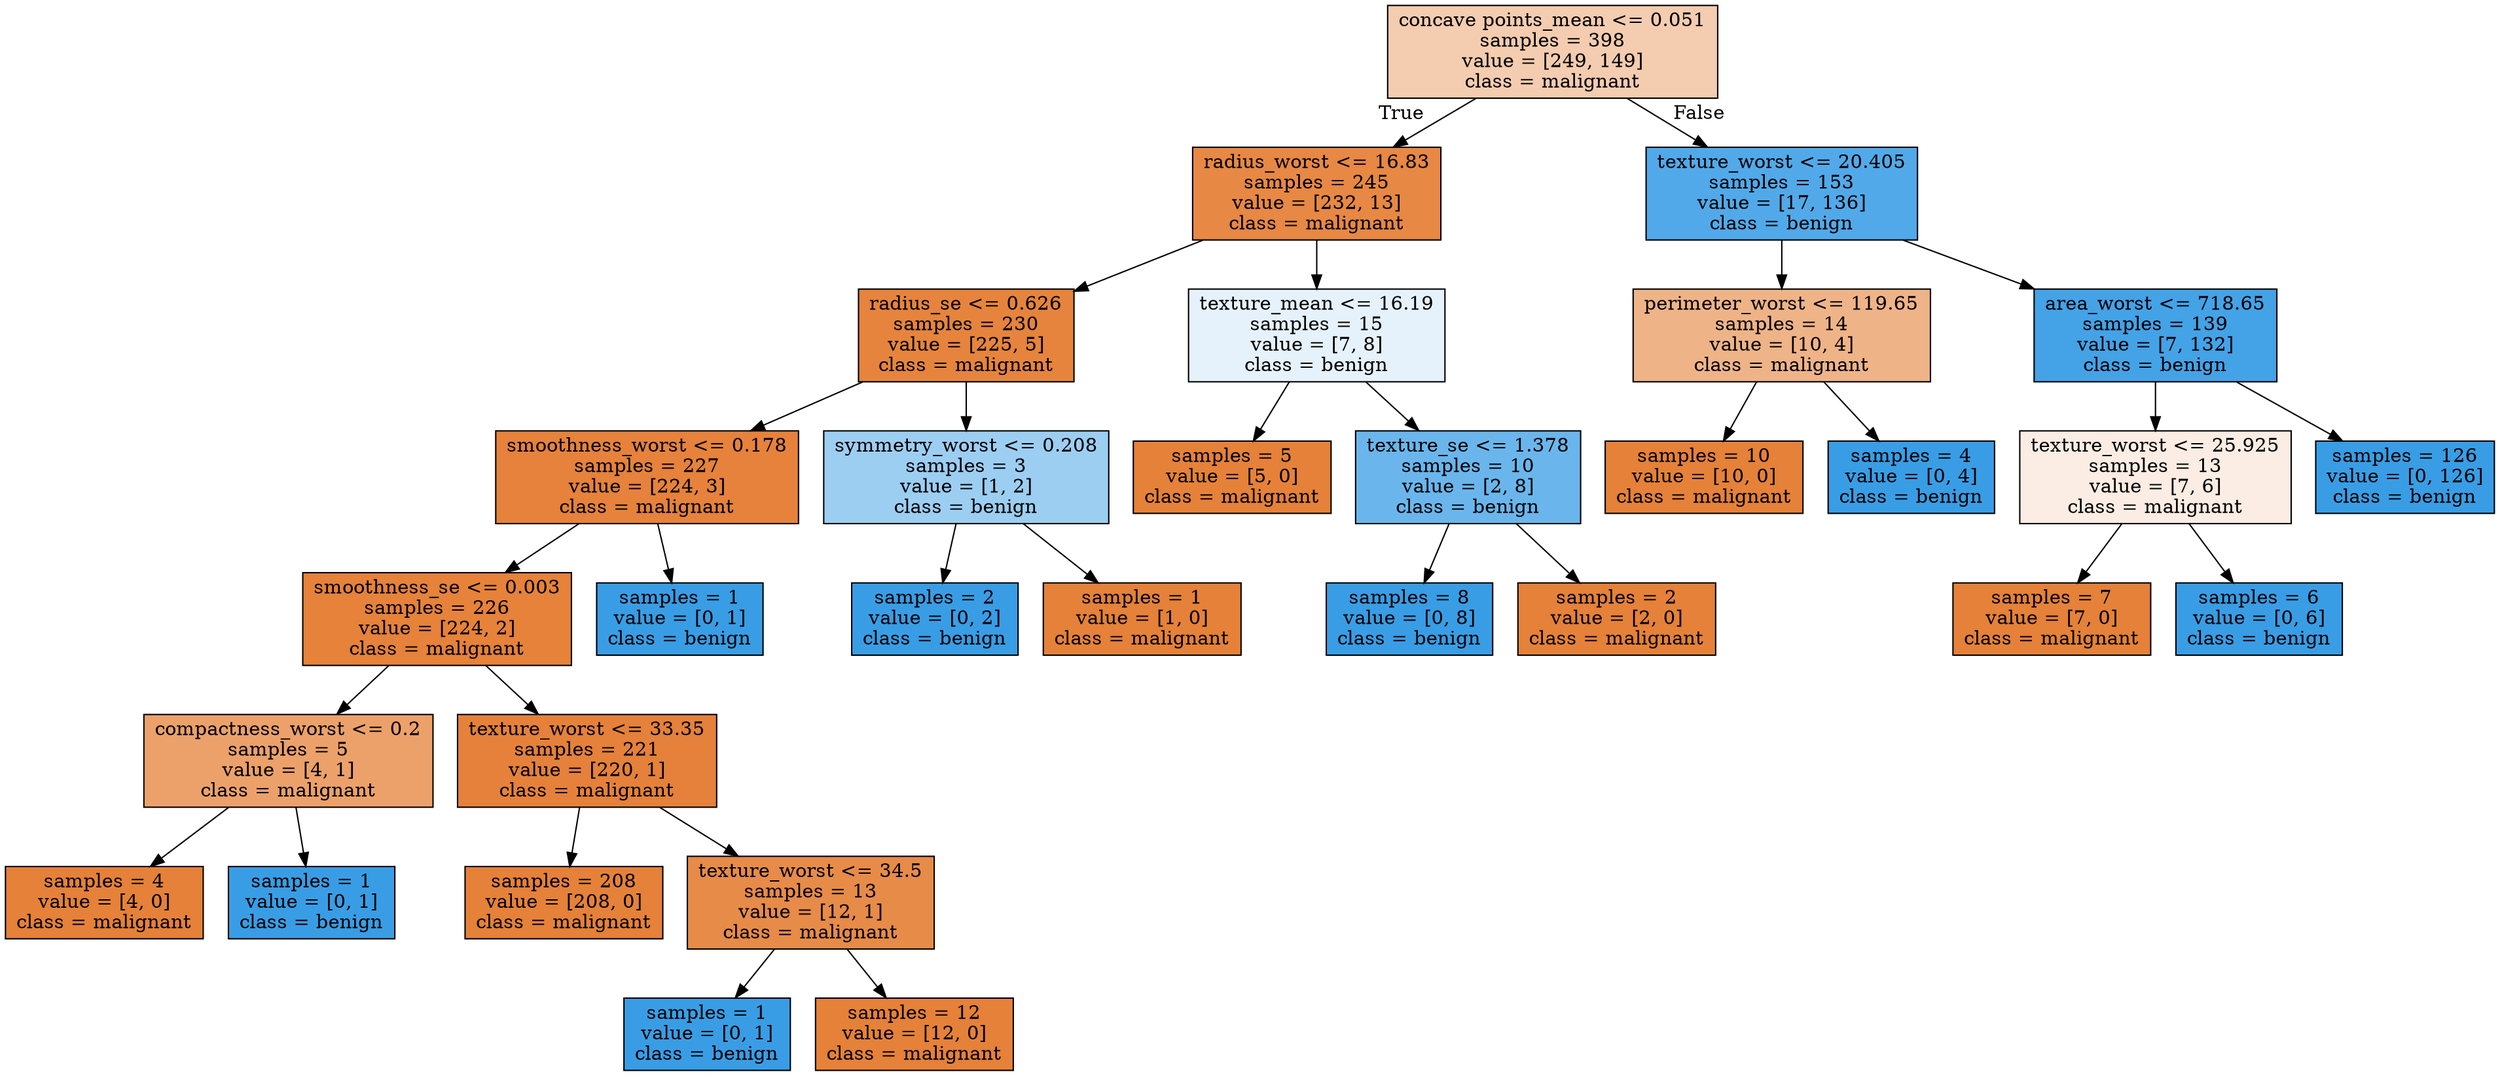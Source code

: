 digraph Tree {
node [shape=box, style="filled", color="black"] ;
0 [label="concave points_mean <= 0.051\nsamples = 398\nvalue = [249, 149]\nclass = malignant", fillcolor="#e5813966"] ;
1 [label="radius_worst <= 16.83\nsamples = 245\nvalue = [232, 13]\nclass = malignant", fillcolor="#e58139f1"] ;
0 -> 1 [labeldistance=2.5, labelangle=45, headlabel="True"] ;
2 [label="radius_se <= 0.626\nsamples = 230\nvalue = [225, 5]\nclass = malignant", fillcolor="#e58139f9"] ;
1 -> 2 ;
3 [label="smoothness_worst <= 0.178\nsamples = 227\nvalue = [224, 3]\nclass = malignant", fillcolor="#e58139fc"] ;
2 -> 3 ;
4 [label="smoothness_se <= 0.003\nsamples = 226\nvalue = [224, 2]\nclass = malignant", fillcolor="#e58139fd"] ;
3 -> 4 ;
5 [label="compactness_worst <= 0.2\nsamples = 5\nvalue = [4, 1]\nclass = malignant", fillcolor="#e58139bf"] ;
4 -> 5 ;
6 [label="samples = 4\nvalue = [4, 0]\nclass = malignant", fillcolor="#e58139ff"] ;
5 -> 6 ;
7 [label="samples = 1\nvalue = [0, 1]\nclass = benign", fillcolor="#399de5ff"] ;
5 -> 7 ;
8 [label="texture_worst <= 33.35\nsamples = 221\nvalue = [220, 1]\nclass = malignant", fillcolor="#e58139fe"] ;
4 -> 8 ;
9 [label="samples = 208\nvalue = [208, 0]\nclass = malignant", fillcolor="#e58139ff"] ;
8 -> 9 ;
10 [label="texture_worst <= 34.5\nsamples = 13\nvalue = [12, 1]\nclass = malignant", fillcolor="#e58139ea"] ;
8 -> 10 ;
11 [label="samples = 1\nvalue = [0, 1]\nclass = benign", fillcolor="#399de5ff"] ;
10 -> 11 ;
12 [label="samples = 12\nvalue = [12, 0]\nclass = malignant", fillcolor="#e58139ff"] ;
10 -> 12 ;
13 [label="samples = 1\nvalue = [0, 1]\nclass = benign", fillcolor="#399de5ff"] ;
3 -> 13 ;
14 [label="symmetry_worst <= 0.208\nsamples = 3\nvalue = [1, 2]\nclass = benign", fillcolor="#399de57f"] ;
2 -> 14 ;
15 [label="samples = 2\nvalue = [0, 2]\nclass = benign", fillcolor="#399de5ff"] ;
14 -> 15 ;
16 [label="samples = 1\nvalue = [1, 0]\nclass = malignant", fillcolor="#e58139ff"] ;
14 -> 16 ;
17 [label="texture_mean <= 16.19\nsamples = 15\nvalue = [7, 8]\nclass = benign", fillcolor="#399de520"] ;
1 -> 17 ;
18 [label="samples = 5\nvalue = [5, 0]\nclass = malignant", fillcolor="#e58139ff"] ;
17 -> 18 ;
19 [label="texture_se <= 1.378\nsamples = 10\nvalue = [2, 8]\nclass = benign", fillcolor="#399de5bf"] ;
17 -> 19 ;
20 [label="samples = 8\nvalue = [0, 8]\nclass = benign", fillcolor="#399de5ff"] ;
19 -> 20 ;
21 [label="samples = 2\nvalue = [2, 0]\nclass = malignant", fillcolor="#e58139ff"] ;
19 -> 21 ;
22 [label="texture_worst <= 20.405\nsamples = 153\nvalue = [17, 136]\nclass = benign", fillcolor="#399de5df"] ;
0 -> 22 [labeldistance=2.5, labelangle=-45, headlabel="False"] ;
23 [label="perimeter_worst <= 119.65\nsamples = 14\nvalue = [10, 4]\nclass = malignant", fillcolor="#e5813999"] ;
22 -> 23 ;
24 [label="samples = 10\nvalue = [10, 0]\nclass = malignant", fillcolor="#e58139ff"] ;
23 -> 24 ;
25 [label="samples = 4\nvalue = [0, 4]\nclass = benign", fillcolor="#399de5ff"] ;
23 -> 25 ;
26 [label="area_worst <= 718.65\nsamples = 139\nvalue = [7, 132]\nclass = benign", fillcolor="#399de5f1"] ;
22 -> 26 ;
27 [label="texture_worst <= 25.925\nsamples = 13\nvalue = [7, 6]\nclass = malignant", fillcolor="#e5813924"] ;
26 -> 27 ;
28 [label="samples = 7\nvalue = [7, 0]\nclass = malignant", fillcolor="#e58139ff"] ;
27 -> 28 ;
29 [label="samples = 6\nvalue = [0, 6]\nclass = benign", fillcolor="#399de5ff"] ;
27 -> 29 ;
30 [label="samples = 126\nvalue = [0, 126]\nclass = benign", fillcolor="#399de5ff"] ;
26 -> 30 ;
}